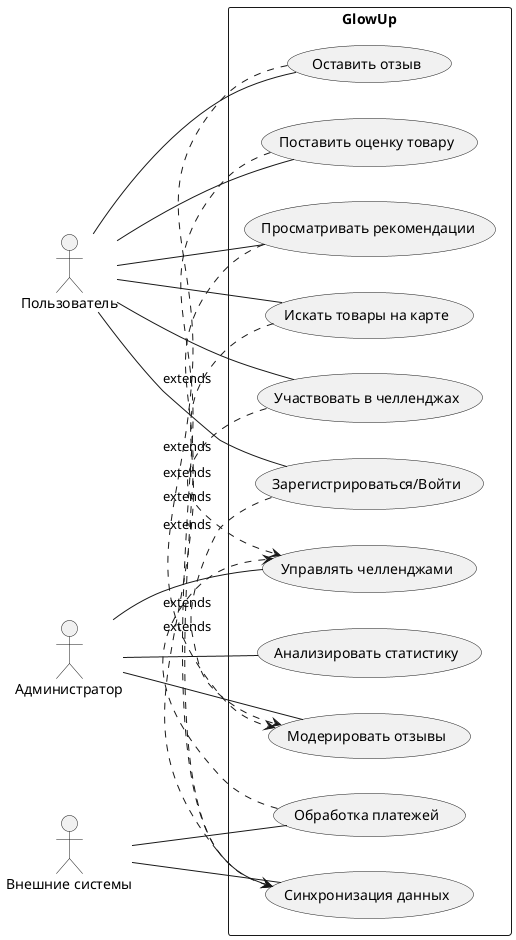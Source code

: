@startuml
left to right direction

actor Пользователь
actor Администратор
actor "Внешние системы" as ExternalSystems

rectangle GlowUp {
  Пользователь -- (Зарегистрироваться/Войти)
  Пользователь -- (Оставить отзыв)
  Пользователь -- (Поставить оценку товару)
  Пользователь -- (Участвовать в челленджах)
  Пользователь -- (Просматривать рекомендации)
  Пользователь -- (Искать товары на карте)

  Администратор -- (Модерировать отзывы)
  Администратор -- (Управлять челленджами)
  Администратор -- (Анализировать статистику)

  ExternalSystems -- (Синхронизация данных)
  ExternalSystems -- (Обработка платежей)
}

(Зарегистрироваться/Войти) .> (Модерировать отзывы) : extends
(Оставить отзыв) .> (Модерировать отзывы) : extends
(Поставить оценку товару) .> (Синхронизация данных) : extends
(Просматривать рекомендации) .> (Синхронизация данных) : extends
(Искать товары на карте) .> (Синхронизация данных) : extends
(Участвовать в челленджах) .> (Управлять челленджами) : extends
(Обработка платежей) .> (Управлять челленджами) : extends

@enduml